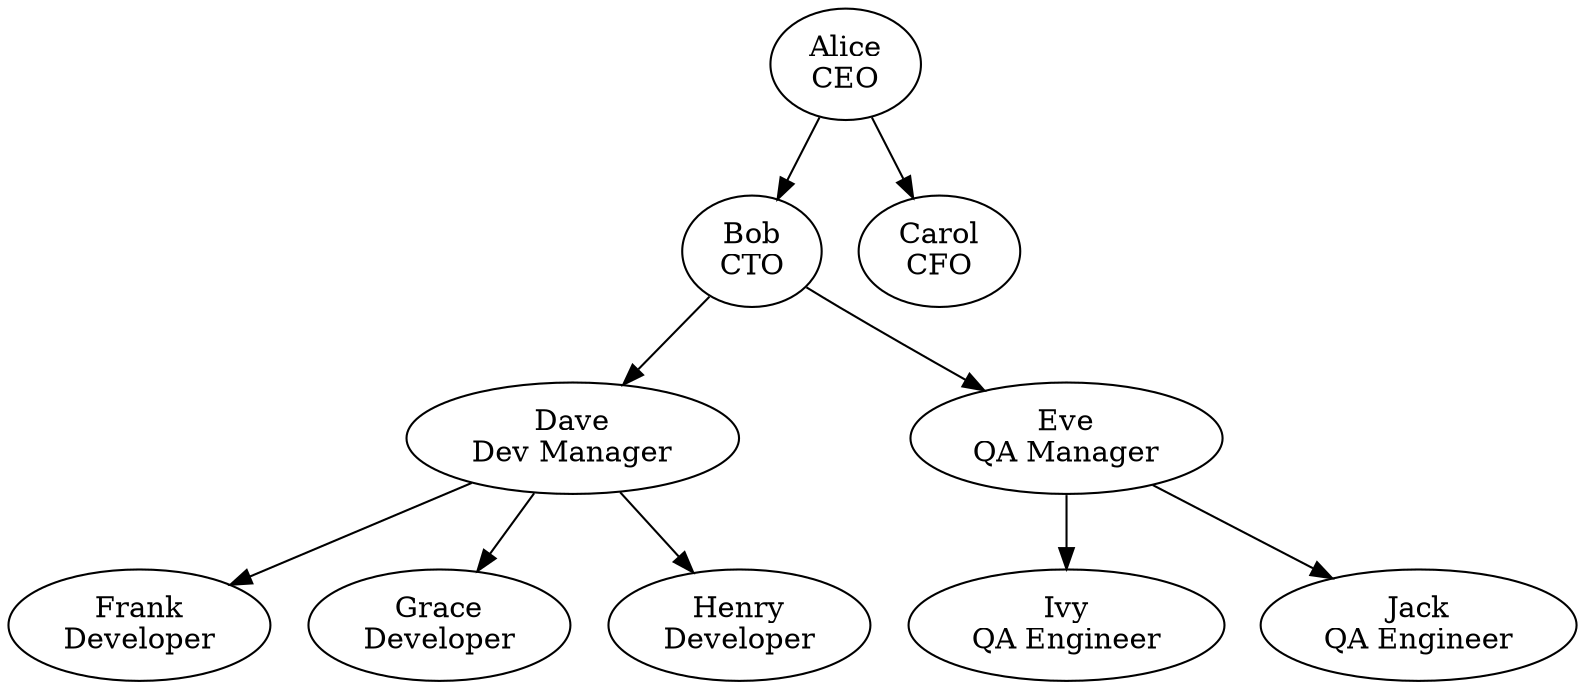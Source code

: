 digraph org_chart {
    rankdir=TB;
    
    CEO [label="Alice\nCEO"];
    CTO [label="Bob\nCTO"];
    CFO [label="Carol\nCFO"];
    
    DevMgr [label="Dave\nDev Manager"];
    QAMgr [label="Eve\nQA Manager"];
    
    Dev1 [label="Frank\nDeveloper"];
    Dev2 [label="Grace\nDeveloper"];
    Dev3 [label="Henry\nDeveloper"];
    
    QA1 [label="Ivy\nQA Engineer"];
    QA2 [label="Jack\nQA Engineer"];
    
    CEO -> CTO;
    CEO -> CFO;
    CTO -> DevMgr;
    CTO -> QAMgr;
    DevMgr -> Dev1;
    DevMgr -> Dev2;
    DevMgr -> Dev3;
    QAMgr -> QA1;
    QAMgr -> QA2;
} 